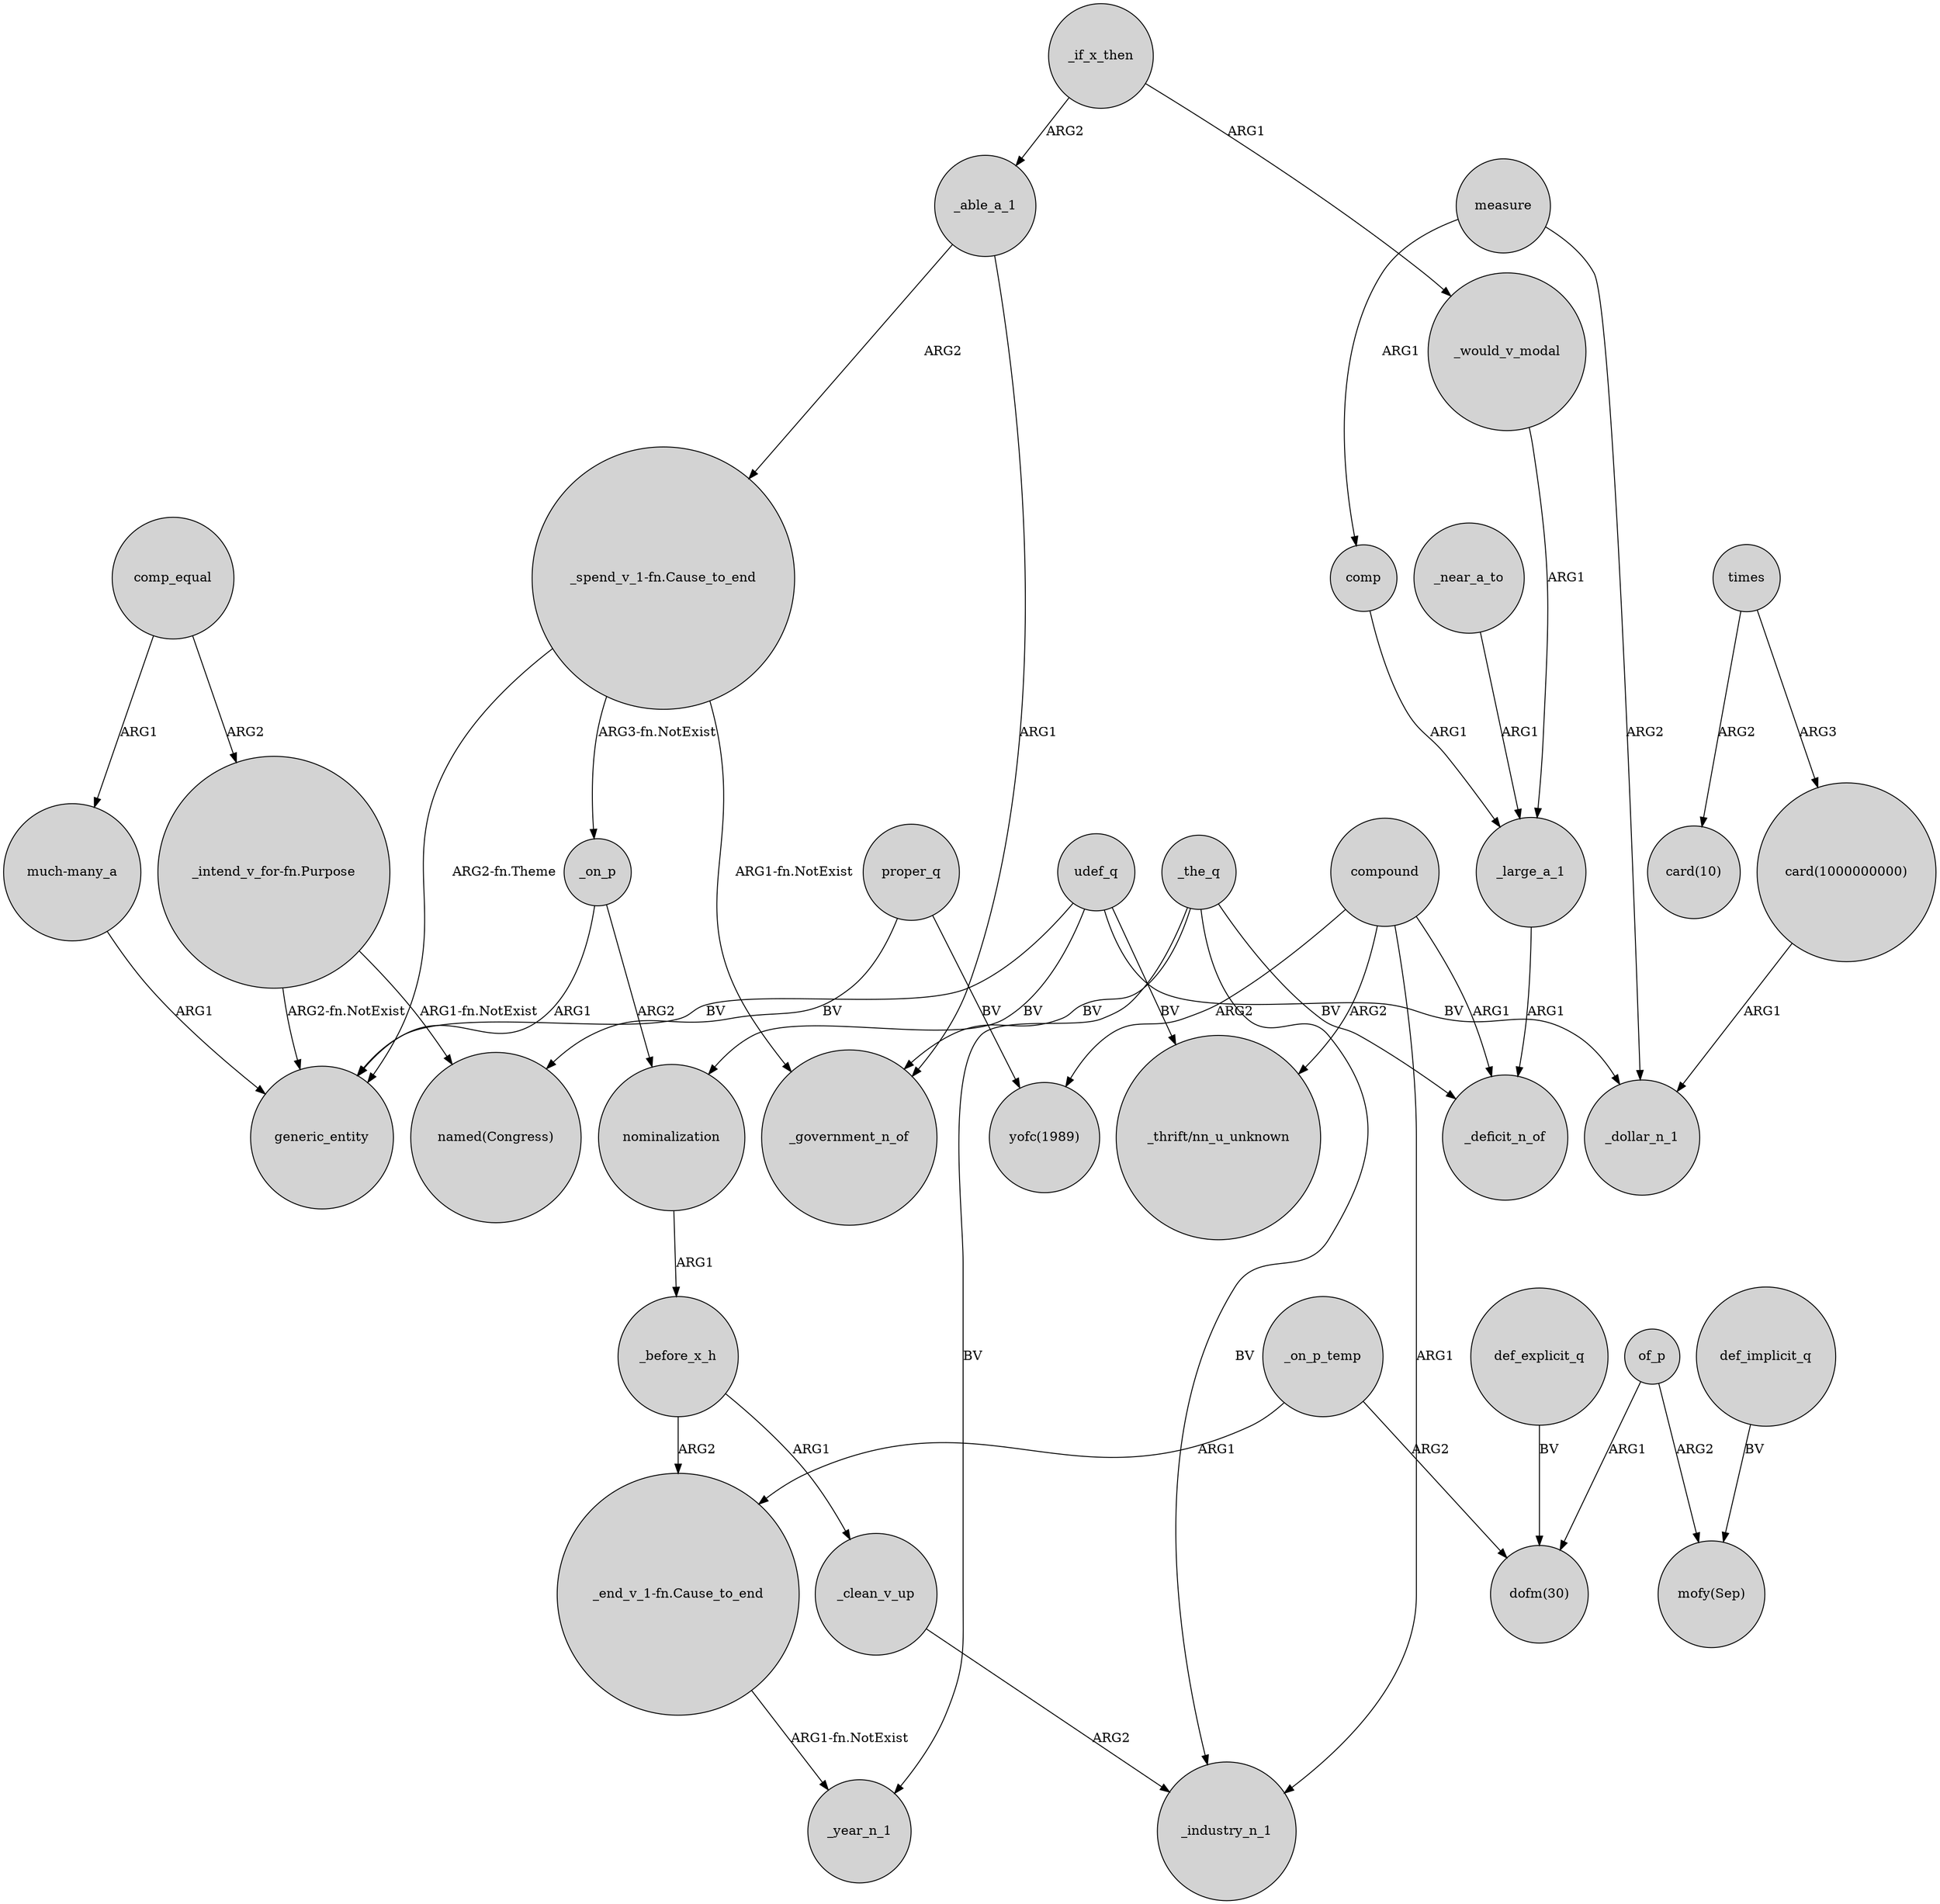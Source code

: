 digraph {
	node [shape=circle style=filled]
	compound -> "_thrift/nn_u_unknown" [label=ARG2]
	"_spend_v_1-fn.Cause_to_end" -> _on_p [label="ARG3-fn.NotExist"]
	udef_q -> generic_entity [label=BV]
	_able_a_1 -> "_spend_v_1-fn.Cause_to_end" [label=ARG2]
	_before_x_h -> "_end_v_1-fn.Cause_to_end" [label=ARG2]
	_on_p_temp -> "_end_v_1-fn.Cause_to_end" [label=ARG1]
	"much-many_a" -> generic_entity [label=ARG1]
	comp -> _large_a_1 [label=ARG1]
	"_intend_v_for-fn.Purpose" -> "named(Congress)" [label="ARG1-fn.NotExist"]
	_on_p -> nominalization [label=ARG2]
	_clean_v_up -> _industry_n_1 [label=ARG2]
	_on_p_temp -> "dofm(30)" [label=ARG2]
	comp_equal -> "much-many_a" [label=ARG1]
	compound -> _industry_n_1 [label=ARG1]
	measure -> comp [label=ARG1]
	"_spend_v_1-fn.Cause_to_end" -> generic_entity [label="ARG2-fn.Theme"]
	comp_equal -> "_intend_v_for-fn.Purpose" [label=ARG2]
	of_p -> "mofy(Sep)" [label=ARG2]
	_the_q -> _industry_n_1 [label=BV]
	nominalization -> _before_x_h [label=ARG1]
	proper_q -> "named(Congress)" [label=BV]
	proper_q -> "yofc(1989)" [label=BV]
	times -> "card(1000000000)" [label=ARG3]
	def_explicit_q -> "dofm(30)" [label=BV]
	"_spend_v_1-fn.Cause_to_end" -> _government_n_of [label="ARG1-fn.NotExist"]
	measure -> _dollar_n_1 [label=ARG2]
	udef_q -> "_thrift/nn_u_unknown" [label=BV]
	def_implicit_q -> "mofy(Sep)" [label=BV]
	compound -> _deficit_n_of [label=ARG1]
	times -> "card(10)" [label=ARG2]
	_would_v_modal -> _large_a_1 [label=ARG1]
	_if_x_then -> _able_a_1 [label=ARG2]
	_before_x_h -> _clean_v_up [label=ARG1]
	udef_q -> nominalization [label=BV]
	"_intend_v_for-fn.Purpose" -> generic_entity [label="ARG2-fn.NotExist"]
	_the_q -> _year_n_1 [label=BV]
	_able_a_1 -> _government_n_of [label=ARG1]
	_on_p -> generic_entity [label=ARG1]
	_the_q -> _government_n_of [label=BV]
	_if_x_then -> _would_v_modal [label=ARG1]
	_the_q -> _deficit_n_of [label=BV]
	_large_a_1 -> _deficit_n_of [label=ARG1]
	_near_a_to -> _large_a_1 [label=ARG1]
	"card(1000000000)" -> _dollar_n_1 [label=ARG1]
	compound -> "yofc(1989)" [label=ARG2]
	"_end_v_1-fn.Cause_to_end" -> _year_n_1 [label="ARG1-fn.NotExist"]
	of_p -> "dofm(30)" [label=ARG1]
	udef_q -> _dollar_n_1 [label=BV]
}
